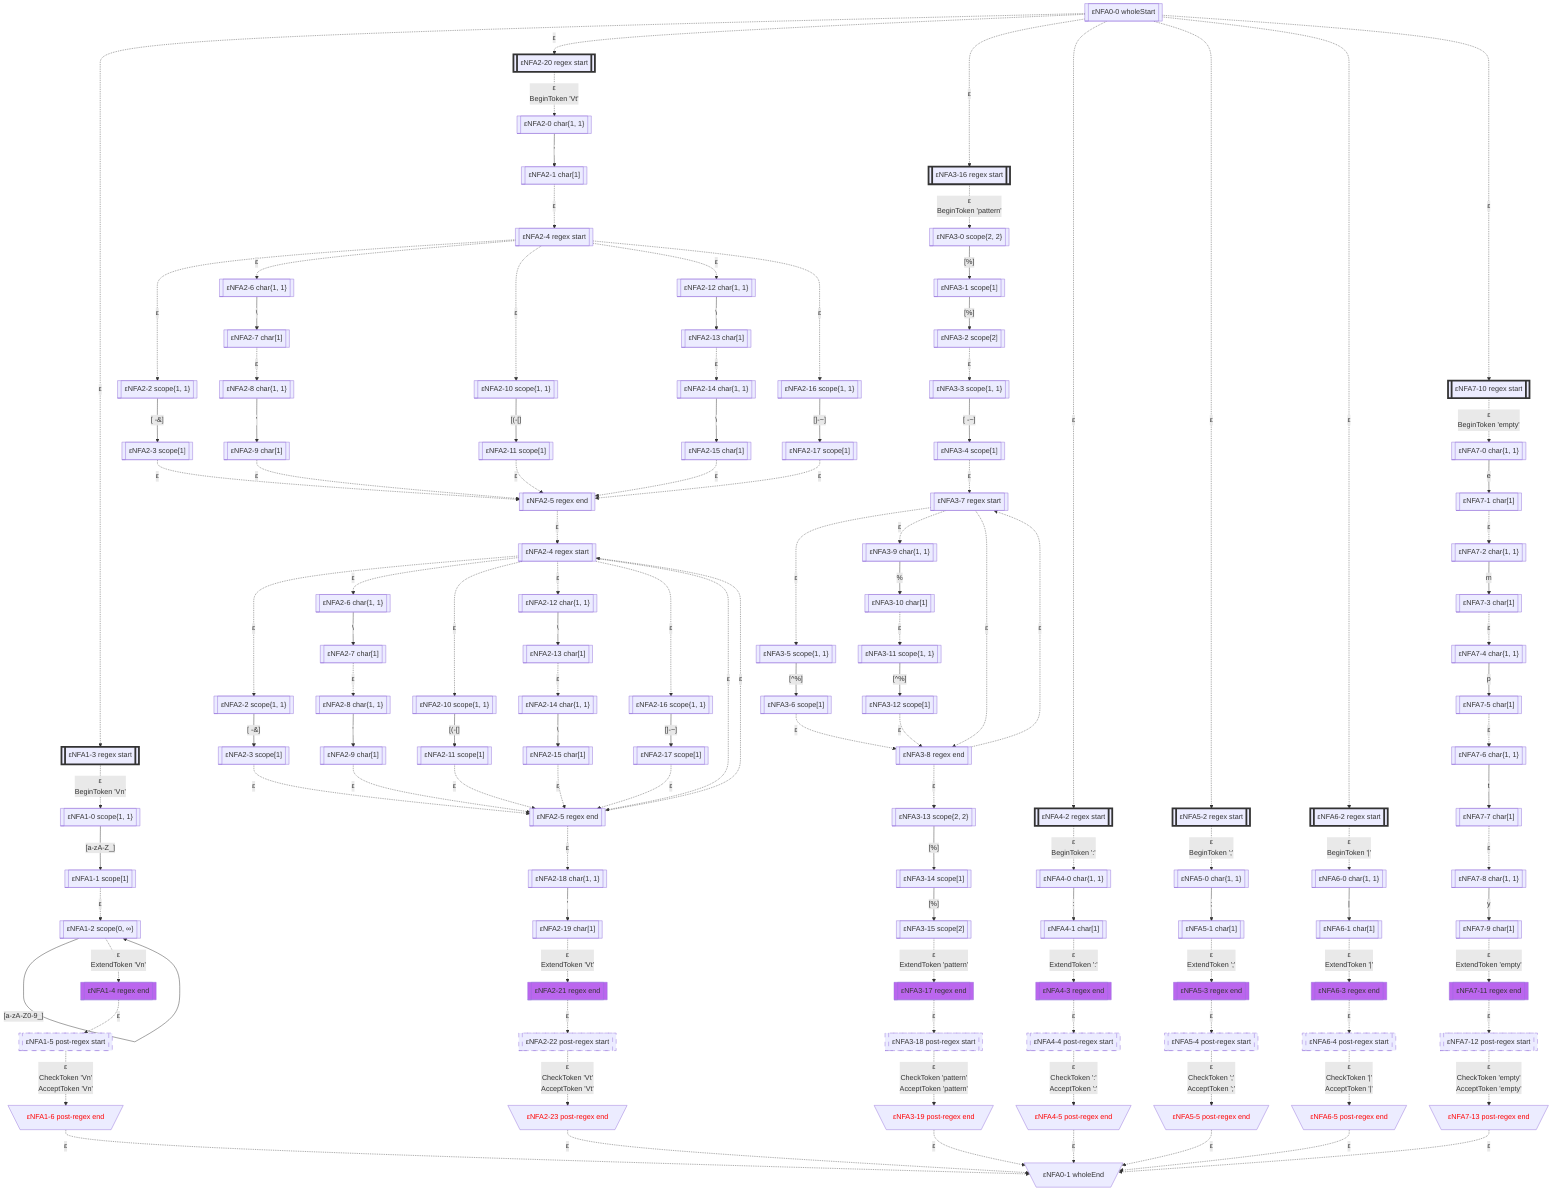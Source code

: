 flowchart
classDef c0001 color:#FF0000;
classDef c0010 stroke-dasharray: 10 10;
classDef c0011 stroke-dasharray: 10 10,color:#FF0000;
classDef c0100 fill:#BB66EE;
classDef c0101 fill:#BB66EE,color:#FF0000;
classDef c0110 fill:#BB66EE,stroke-dasharray: 10 10;
classDef c0111 fill:#BB66EE,stroke-dasharray: 10 10,color:#FF0000;
classDef c1000 stroke:#333,stroke-width:4px;
classDef c1001 stroke:#333,stroke-width:4px,color:#FF0000;
classDef c1010 stroke:#333,stroke-width:4px,stroke-dasharray: 10 10;
classDef c1011 stroke:#333,stroke-width:4px,stroke-dasharray: 10 10,color:#FF0000;
classDef c1100 stroke:#333,stroke-width:4px,fill:#BB66EE;
classDef c1101 stroke:#333,stroke-width:4px,fill:#BB66EE,color:#FF0000;
classDef c1110 stroke:#333,stroke-width:4px,fill:#BB66EE,stroke-dasharray: 10 10;
classDef c1111 stroke:#333,stroke-width:4px,fill:#BB66EE,stroke-dasharray: 10 10,color:#FF0000;
eNFA0_0_1696799[["εNFA0-0 wholeStart"]]
eNFA1_3_45556911[["εNFA1-3 regex start"]]
class eNFA1_3_45556911 c1000;
eNFA2_20_15271196[["εNFA2-20 regex start"]]
class eNFA2_20_15271196 c1000;
eNFA3_16_43516128[["εNFA3-16 regex start"]]
class eNFA3_16_43516128 c1000;
eNFA4_2_3616273[["εNFA4-2 regex start"]]
class eNFA4_2_3616273 c1000;
eNFA5_2_39492694[["εNFA5-2 regex start"]]
class eNFA5_2_39492694 c1000;
eNFA6_2_8419432[["εNFA6-2 regex start"]]
class eNFA6_2_8419432 c1000;
eNFA7_10_15221630[["εNFA7-10 regex start"]]
class eNFA7_10_15221630 c1000;
eNFA1_0_7359018[["εNFA1-0 scope{1, 1}"]]
eNFA2_0_59739484[["εNFA2-0 char{1, 1}"]]
eNFA3_0_35145507[["εNFA3-0 scope{2, 2}"]]
eNFA4_0_24482701[["εNFA4-0 char{1, 1}"]]
eNFA5_0_44791668[["εNFA5-0 char{1, 1}"]]
eNFA6_0_10885391[["εNFA6-0 char{1, 1}"]]
eNFA7_0_24992535[["εNFA7-0 char{1, 1}"]]
eNFA1_1_38673637[["εNFA1-1 scope[1]"]]
eNFA2_1_54905292[["εNFA2-1 char[1]"]]
eNFA3_1_24385580[["εNFA3-1 scope[1]"]]
eNFA4_1_19017721[["εNFA4-1 char[1]"]]
eNFA5_1_471829[["εNFA5-1 char[1]"]]
eNFA6_1_30859658[["εNFA6-1 char[1]"]]
eNFA7_1_18143631[["εNFA7-1 char[1]"]]
eNFA1_2_41579773[["εNFA1-2 scope{0, ∞}"]]
eNFA2_4_63124152[["εNFA2-4 regex start"]]
eNFA3_2_29074959[["εNFA3-2 scope[2]"]]
eNFA4_3_36941761[["εNFA4-3 regex end"]]
class eNFA4_3_36941761 c0100;
eNFA5_3_4246466[["εNFA5-3 regex end"]]
class eNFA5_3_4246466 c0100;
eNFA6_3_9301470[["εNFA6-3 regex end"]]
class eNFA6_3_9301470 c0100;
eNFA7_2_60348044[["εNFA7-2 char{1, 1}"]]
eNFA1_4_12518419[["εNFA1-4 regex end"]]
class eNFA1_4_12518419 c0100;
eNFA2_2_12782663[["εNFA2-2 scope{1, 1}"]]
eNFA2_6_31246457[["εNFA2-6 char{1, 1}"]]
eNFA2_10_47935106[["εNFA2-10 scope{1, 1}"]]
eNFA2_12_28762771[["εNFA2-12 char{1, 1}"]]
eNFA2_16_57538347[["εNFA2-16 scope{1, 1}"]]
eNFA3_3_54160705[["εNFA3-3 scope{1, 1}"]]
eNFA4_4_64040400[["εNFA4-4 post-regex start"]]
class eNFA4_4_64040400 c0010;
eNFA5_4_38218194[["εNFA5-4 post-regex start"]]
class eNFA5_4_38218194 c0010;
eNFA6_4_16604373[["εNFA6-4 post-regex start"]]
class eNFA6_4_16604373 c0010;
eNFA7_3_17684305[["εNFA7-3 char[1]"]]
eNFA1_5_66231165[["εNFA1-5 post-regex start"]]
class eNFA1_5_66231165 c0010;
eNFA2_3_2414975[["εNFA2-3 scope[1]"]]
eNFA2_7_24941017[["εNFA2-7 char[1]"]]
eNFA2_11_48083075[["εNFA2-11 scope[1]"]]
eNFA2_13_23142563[["εNFA2-13 char[1]"]]
eNFA2_17_21734782[["εNFA2-17 scope[1]"]]
eNFA3_4_20279421[["εNFA3-4 scope[1]"]]
eNFA4_5_32546461[\"εNFA4-5 post-regex end"/]
class eNFA4_5_32546461 c0001;
eNFA5_5_19889932[\"εNFA5-5 post-regex end"/]
class eNFA5_5_19889932 c0001;
eNFA6_5_8666028[\"εNFA6-5 post-regex end"/]
class eNFA6_5_8666028 c0001;
eNFA7_4_6956481[["εNFA7-4 char{1, 1}"]]
eNFA1_6_59209577[\"εNFA1-6 post-regex end"/]
class eNFA1_6_59209577 c0001;
eNFA2_5_30094492[["εNFA2-5 regex end"]]
eNFA2_8_62608330[["εNFA2-8 char{1, 1}"]]
eNFA2_14_67010998[["εNFA2-14 char{1, 1}"]]
eNFA3_7_34994620[["εNFA3-7 regex start"]]
eNFA0_1_29007341[\"εNFA0-1 wholeEnd"/]
eNFA7_5_66823354[["εNFA7-5 char[1]"]]
eNFA2_4_61395312[["εNFA2-4 regex start"]]
eNFA2_9_65709578[["εNFA2-9 char[1]"]]
eNFA2_15_54515298[["εNFA2-15 char[1]"]]
eNFA3_5_15991948[["εNFA3-5 scope{1, 1}"]]
eNFA3_9_46516125[["εNFA3-9 char{1, 1}"]]
eNFA3_8_9709809[["εNFA3-8 regex end"]]
eNFA7_6_1489062[["εNFA7-6 char{1, 1}"]]
eNFA2_2_6964414[["εNFA2-2 scope{1, 1}"]]
eNFA2_6_15686904[["εNFA2-6 char{1, 1}"]]
eNFA2_10_62679731[["εNFA2-10 scope{1, 1}"]]
eNFA2_12_27246672[["εNFA2-12 char{1, 1}"]]
eNFA2_16_43893463[["εNFA2-16 scope{1, 1}"]]
eNFA2_5_59496847[["εNFA2-5 regex end"]]
eNFA3_6_32020406[["εNFA3-6 scope[1]"]]
eNFA3_10_28566697[["εNFA3-10 char[1]"]]
eNFA3_13_48297065[["εNFA3-13 scope{2, 2}"]]
eNFA7_7_21374547[["εNFA7-7 char[1]"]]
eNFA2_3_53663026[["εNFA2-3 scope[1]"]]
eNFA2_7_58153202[["εNFA2-7 char[1]"]]
eNFA2_11_13205188[["εNFA2-11 scope[1]"]]
eNFA2_13_53616771[["εNFA2-13 char[1]"]]
eNFA2_17_51737830[["εNFA2-17 scope[1]"]]
eNFA2_18_20875639[["εNFA2-18 char{1, 1}"]]
eNFA3_11_29267725[["εNFA3-11 scope{1, 1}"]]
eNFA3_14_62082933[["εNFA3-14 scope[1]"]]
eNFA7_8_21875485[["εNFA7-8 char{1, 1}"]]
eNFA2_8_27083833[["εNFA2-8 char{1, 1}"]]
eNFA2_14_46306890[["εNFA2-14 char{1, 1}"]]
eNFA2_19_784452[["εNFA2-19 char[1]"]]
eNFA3_12_19748206[["εNFA3-12 scope[1]"]]
eNFA3_15_47874109[["εNFA3-15 scope[2]"]]
eNFA7_9_23606224[["εNFA7-9 char[1]"]]
eNFA2_9_62987289[["εNFA2-9 char[1]"]]
eNFA2_15_30014695[["εNFA2-15 char[1]"]]
eNFA2_21_7060068[["εNFA2-21 regex end"]]
class eNFA2_21_7060068 c0100;
eNFA3_17_28213798[["εNFA3-17 regex end"]]
class eNFA3_17_28213798 c0100;
eNFA7_11_11129424[["εNFA7-11 regex end"]]
class eNFA7_11_11129424 c0100;
eNFA2_22_63540614[["εNFA2-22 post-regex start"]]
class eNFA2_22_63540614 c0010;
eNFA3_18_52597591[["εNFA3-18 post-regex start"]]
class eNFA3_18_52597591 c0010;
eNFA7_12_33055952[["εNFA7-12 post-regex start"]]
class eNFA7_12_33055952 c0010;
eNFA2_23_3223037[\"εNFA2-23 post-regex end"/]
class eNFA2_23_3223037 c0001;
eNFA3_19_56100839[\"εNFA3-19 post-regex end"/]
class eNFA3_19_56100839 c0001;
eNFA7_13_2776948[\"εNFA7-13 post-regex end"/]
class eNFA7_13_2776948 c0001;
eNFA0_0_1696799 -.->|"ε"|eNFA1_3_45556911
eNFA0_0_1696799 -.->|"ε"|eNFA2_20_15271196
eNFA0_0_1696799 -.->|"ε"|eNFA3_16_43516128
eNFA0_0_1696799 -.->|"ε"|eNFA4_2_3616273
eNFA0_0_1696799 -.->|"ε"|eNFA5_2_39492694
eNFA0_0_1696799 -.->|"ε"|eNFA6_2_8419432
eNFA0_0_1696799 -.->|"ε"|eNFA7_10_15221630
eNFA1_3_45556911 -.->|"ε
BeginToken 'Vn'"|eNFA1_0_7359018
eNFA2_20_15271196 -.->|"ε
BeginToken 'Vt'"|eNFA2_0_59739484
eNFA3_16_43516128 -.->|"ε
BeginToken 'pattern'"|eNFA3_0_35145507
eNFA4_2_3616273 -.->|"ε
BeginToken ':'"|eNFA4_0_24482701
eNFA5_2_39492694 -.->|"ε
BeginToken ';'"|eNFA5_0_44791668
eNFA6_2_8419432 -.->|"ε
BeginToken '|'"|eNFA6_0_10885391
eNFA7_10_15221630 -.->|"ε
BeginToken 'empty'"|eNFA7_0_24992535
eNFA1_0_7359018 -->|"[a-zA-Z_]"|eNFA1_1_38673637
eNFA2_0_59739484 -->|"'"|eNFA2_1_54905292
eNFA3_0_35145507 -->|"[%]"|eNFA3_1_24385580
eNFA4_0_24482701 -->|":"|eNFA4_1_19017721
eNFA5_0_44791668 -->|";"|eNFA5_1_471829
eNFA6_0_10885391 -->|"|"|eNFA6_1_30859658
eNFA7_0_24992535 -->|"e"|eNFA7_1_18143631
eNFA1_1_38673637 -.->|"ε"|eNFA1_2_41579773
eNFA2_1_54905292 -.->|"ε"|eNFA2_4_63124152
eNFA3_1_24385580 -->|"[%]"|eNFA3_2_29074959
eNFA4_1_19017721 -.->|"ε
ExtendToken ':'"|eNFA4_3_36941761
eNFA5_1_471829 -.->|"ε
ExtendToken ';'"|eNFA5_3_4246466
eNFA6_1_30859658 -.->|"ε
ExtendToken '|'"|eNFA6_3_9301470
eNFA7_1_18143631 -.->|"ε"|eNFA7_2_60348044
eNFA1_2_41579773 -->|"[a-zA-Z0-9_]"|eNFA1_2_41579773
eNFA1_2_41579773 -.->|"ε
ExtendToken 'Vn'"|eNFA1_4_12518419
eNFA2_4_63124152 -.->|"ε"|eNFA2_2_12782663
eNFA2_4_63124152 -.->|"ε"|eNFA2_6_31246457
eNFA2_4_63124152 -.->|"ε"|eNFA2_10_47935106
eNFA2_4_63124152 -.->|"ε"|eNFA2_12_28762771
eNFA2_4_63124152 -.->|"ε"|eNFA2_16_57538347
eNFA3_2_29074959 -.->|"ε"|eNFA3_3_54160705
eNFA4_3_36941761 -.->|"ε"|eNFA4_4_64040400
eNFA5_3_4246466 -.->|"ε"|eNFA5_4_38218194
eNFA6_3_9301470 -.->|"ε"|eNFA6_4_16604373
eNFA7_2_60348044 -->|"m"|eNFA7_3_17684305
eNFA1_4_12518419 -.->|"ε"|eNFA1_5_66231165
eNFA2_2_12782663 -->|"[#32;-&]"|eNFA2_3_2414975
eNFA2_6_31246457 -->|"#92;"|eNFA2_7_24941017
eNFA2_10_47935106 -->|"[(-[]"|eNFA2_11_48083075
eNFA2_12_28762771 -->|"#92;"|eNFA2_13_23142563
eNFA2_16_57538347 -->|"[]-~]"|eNFA2_17_21734782
eNFA3_3_54160705 -->|"[#32;-~]"|eNFA3_4_20279421
eNFA4_4_64040400 -.->|"ε
CheckToken ':'
AcceptToken ':'"|eNFA4_5_32546461
eNFA5_4_38218194 -.->|"ε
CheckToken ';'
AcceptToken ';'"|eNFA5_5_19889932
eNFA6_4_16604373 -.->|"ε
CheckToken '|'
AcceptToken '|'"|eNFA6_5_8666028
eNFA7_3_17684305 -.->|"ε"|eNFA7_4_6956481
eNFA1_5_66231165 -.->|"ε
CheckToken 'Vn'
AcceptToken 'Vn'"|eNFA1_6_59209577
eNFA2_3_2414975 -.->|"ε"|eNFA2_5_30094492
eNFA2_7_24941017 -.->|"ε"|eNFA2_8_62608330
eNFA2_11_48083075 -.->|"ε"|eNFA2_5_30094492
eNFA2_13_23142563 -.->|"ε"|eNFA2_14_67010998
eNFA2_17_21734782 -.->|"ε"|eNFA2_5_30094492
eNFA3_4_20279421 -.->|"ε"|eNFA3_7_34994620
eNFA4_5_32546461 -.->|"ε"|eNFA0_1_29007341
eNFA5_5_19889932 -.->|"ε"|eNFA0_1_29007341
eNFA6_5_8666028 -.->|"ε"|eNFA0_1_29007341
eNFA7_4_6956481 -->|"p"|eNFA7_5_66823354
eNFA1_6_59209577 -.->|"ε"|eNFA0_1_29007341
eNFA2_5_30094492 -.->|"ε"|eNFA2_4_61395312
eNFA2_8_62608330 -->|"'"|eNFA2_9_65709578
eNFA2_14_67010998 -->|"#92;"|eNFA2_15_54515298
eNFA3_7_34994620 -.->|"ε"|eNFA3_5_15991948
eNFA3_7_34994620 -.->|"ε"|eNFA3_9_46516125
eNFA3_7_34994620 -.->|"ε"|eNFA3_8_9709809
eNFA7_5_66823354 -.->|"ε"|eNFA7_6_1489062
eNFA2_4_61395312 -.->|"ε"|eNFA2_2_6964414
eNFA2_4_61395312 -.->|"ε"|eNFA2_6_15686904
eNFA2_4_61395312 -.->|"ε"|eNFA2_10_62679731
eNFA2_4_61395312 -.->|"ε"|eNFA2_12_27246672
eNFA2_4_61395312 -.->|"ε"|eNFA2_16_43893463
eNFA2_4_61395312 -.->|"ε"|eNFA2_5_59496847
eNFA2_9_65709578 -.->|"ε"|eNFA2_5_30094492
eNFA2_15_54515298 -.->|"ε"|eNFA2_5_30094492
eNFA3_5_15991948 -->|"[^%]"|eNFA3_6_32020406
eNFA3_9_46516125 -->|"%"|eNFA3_10_28566697
eNFA3_8_9709809 -.->|"ε"|eNFA3_7_34994620
eNFA3_8_9709809 -.->|"ε"|eNFA3_13_48297065
eNFA7_6_1489062 -->|"t"|eNFA7_7_21374547
eNFA2_2_6964414 -->|"[#32;-&]"|eNFA2_3_53663026
eNFA2_6_15686904 -->|"#92;"|eNFA2_7_58153202
eNFA2_10_62679731 -->|"[(-[]"|eNFA2_11_13205188
eNFA2_12_27246672 -->|"#92;"|eNFA2_13_53616771
eNFA2_16_43893463 -->|"[]-~]"|eNFA2_17_51737830
eNFA2_5_59496847 -.->|"ε"|eNFA2_4_61395312
eNFA2_5_59496847 -.->|"ε"|eNFA2_18_20875639
eNFA3_6_32020406 -.->|"ε"|eNFA3_8_9709809
eNFA3_10_28566697 -.->|"ε"|eNFA3_11_29267725
eNFA3_13_48297065 -->|"[%]"|eNFA3_14_62082933
eNFA7_7_21374547 -.->|"ε"|eNFA7_8_21875485
eNFA2_3_53663026 -.->|"ε"|eNFA2_5_59496847
eNFA2_7_58153202 -.->|"ε"|eNFA2_8_27083833
eNFA2_11_13205188 -.->|"ε"|eNFA2_5_59496847
eNFA2_13_53616771 -.->|"ε"|eNFA2_14_46306890
eNFA2_17_51737830 -.->|"ε"|eNFA2_5_59496847
eNFA2_18_20875639 -->|"'"|eNFA2_19_784452
eNFA3_11_29267725 -->|"[^%]"|eNFA3_12_19748206
eNFA3_14_62082933 -->|"[%]"|eNFA3_15_47874109
eNFA7_8_21875485 -->|"y"|eNFA7_9_23606224
eNFA2_8_27083833 -->|"'"|eNFA2_9_62987289
eNFA2_14_46306890 -->|"#92;"|eNFA2_15_30014695
eNFA2_19_784452 -.->|"ε
ExtendToken 'Vt'"|eNFA2_21_7060068
eNFA3_12_19748206 -.->|"ε"|eNFA3_8_9709809
eNFA3_15_47874109 -.->|"ε
ExtendToken 'pattern'"|eNFA3_17_28213798
eNFA7_9_23606224 -.->|"ε
ExtendToken 'empty'"|eNFA7_11_11129424
eNFA2_9_62987289 -.->|"ε"|eNFA2_5_59496847
eNFA2_15_30014695 -.->|"ε"|eNFA2_5_59496847
eNFA2_21_7060068 -.->|"ε"|eNFA2_22_63540614
eNFA3_17_28213798 -.->|"ε"|eNFA3_18_52597591
eNFA7_11_11129424 -.->|"ε"|eNFA7_12_33055952
eNFA2_22_63540614 -.->|"ε
CheckToken 'Vt'
AcceptToken 'Vt'"|eNFA2_23_3223037
eNFA3_18_52597591 -.->|"ε
CheckToken 'pattern'
AcceptToken 'pattern'"|eNFA3_19_56100839
eNFA7_12_33055952 -.->|"ε
CheckToken 'empty'
AcceptToken 'empty'"|eNFA7_13_2776948
eNFA2_23_3223037 -.->|"ε"|eNFA0_1_29007341
eNFA3_19_56100839 -.->|"ε"|eNFA0_1_29007341
eNFA7_13_2776948 -.->|"ε"|eNFA0_1_29007341